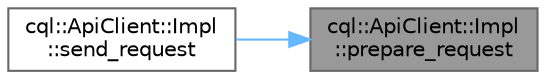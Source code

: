 digraph "cql::ApiClient::Impl::prepare_request"
{
 // INTERACTIVE_SVG=YES
 // LATEX_PDF_SIZE
  bgcolor="transparent";
  edge [fontname=Helvetica,fontsize=10,labelfontname=Helvetica,labelfontsize=10];
  node [fontname=Helvetica,fontsize=10,shape=box,height=0.2,width=0.4];
  rankdir="RL";
  Node1 [id="Node000001",label="cql::ApiClient::Impl\l::prepare_request",height=0.2,width=0.4,color="gray40", fillcolor="grey60", style="filled", fontcolor="black",tooltip=" "];
  Node1 -> Node2 [id="edge1_Node000001_Node000002",dir="back",color="steelblue1",style="solid",tooltip=" "];
  Node2 [id="Node000002",label="cql::ApiClient::Impl\l::send_request",height=0.2,width=0.4,color="grey40", fillcolor="white", style="filled",URL="$structcql_1_1_api_client_1_1_impl.html#aa325ae282b18a29f9d732489f18bd2ed",tooltip=" "];
}
